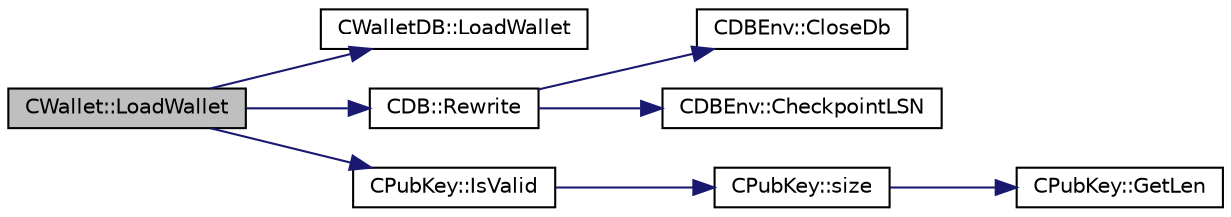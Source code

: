 digraph "CWallet::LoadWallet"
{
  edge [fontname="Helvetica",fontsize="10",labelfontname="Helvetica",labelfontsize="10"];
  node [fontname="Helvetica",fontsize="10",shape=record];
  rankdir="LR";
  Node1124 [label="CWallet::LoadWallet",height=0.2,width=0.4,color="black", fillcolor="grey75", style="filled", fontcolor="black"];
  Node1124 -> Node1125 [color="midnightblue",fontsize="10",style="solid",fontname="Helvetica"];
  Node1125 [label="CWalletDB::LoadWallet",height=0.2,width=0.4,color="black", fillcolor="white", style="filled",URL="$class_c_wallet_d_b.html#a14f26e53502d1a60dd2b034f830acf03"];
  Node1124 -> Node1126 [color="midnightblue",fontsize="10",style="solid",fontname="Helvetica"];
  Node1126 [label="CDB::Rewrite",height=0.2,width=0.4,color="black", fillcolor="white", style="filled",URL="$class_c_d_b.html#acfb8a373edb9c4cfab780fb7578b277e"];
  Node1126 -> Node1127 [color="midnightblue",fontsize="10",style="solid",fontname="Helvetica"];
  Node1127 [label="CDBEnv::CloseDb",height=0.2,width=0.4,color="black", fillcolor="white", style="filled",URL="$class_c_d_b_env.html#ac53fd53afdd1e0881b8ffbb11a89b556"];
  Node1126 -> Node1128 [color="midnightblue",fontsize="10",style="solid",fontname="Helvetica"];
  Node1128 [label="CDBEnv::CheckpointLSN",height=0.2,width=0.4,color="black", fillcolor="white", style="filled",URL="$class_c_d_b_env.html#aa4e0fe52dfc0da22fe9bf59eeda57fba"];
  Node1124 -> Node1129 [color="midnightblue",fontsize="10",style="solid",fontname="Helvetica"];
  Node1129 [label="CPubKey::IsValid",height=0.2,width=0.4,color="black", fillcolor="white", style="filled",URL="$class_c_pub_key.html#a4fa94293cf8577fd039b9a133f6c7f30"];
  Node1129 -> Node1130 [color="midnightblue",fontsize="10",style="solid",fontname="Helvetica"];
  Node1130 [label="CPubKey::size",height=0.2,width=0.4,color="black", fillcolor="white", style="filled",URL="$class_c_pub_key.html#a6bb28fcf0a5f799c69f5b7269363b309",tooltip="Simple read-only vector-like interface to the pubkey data. "];
  Node1130 -> Node1131 [color="midnightblue",fontsize="10",style="solid",fontname="Helvetica"];
  Node1131 [label="CPubKey::GetLen",height=0.2,width=0.4,color="black", fillcolor="white", style="filled",URL="$class_c_pub_key.html#a7dc71b3f037c84268dc22de97d7b65fb",tooltip="Compute the length of a pubkey with a given first byte. "];
}
